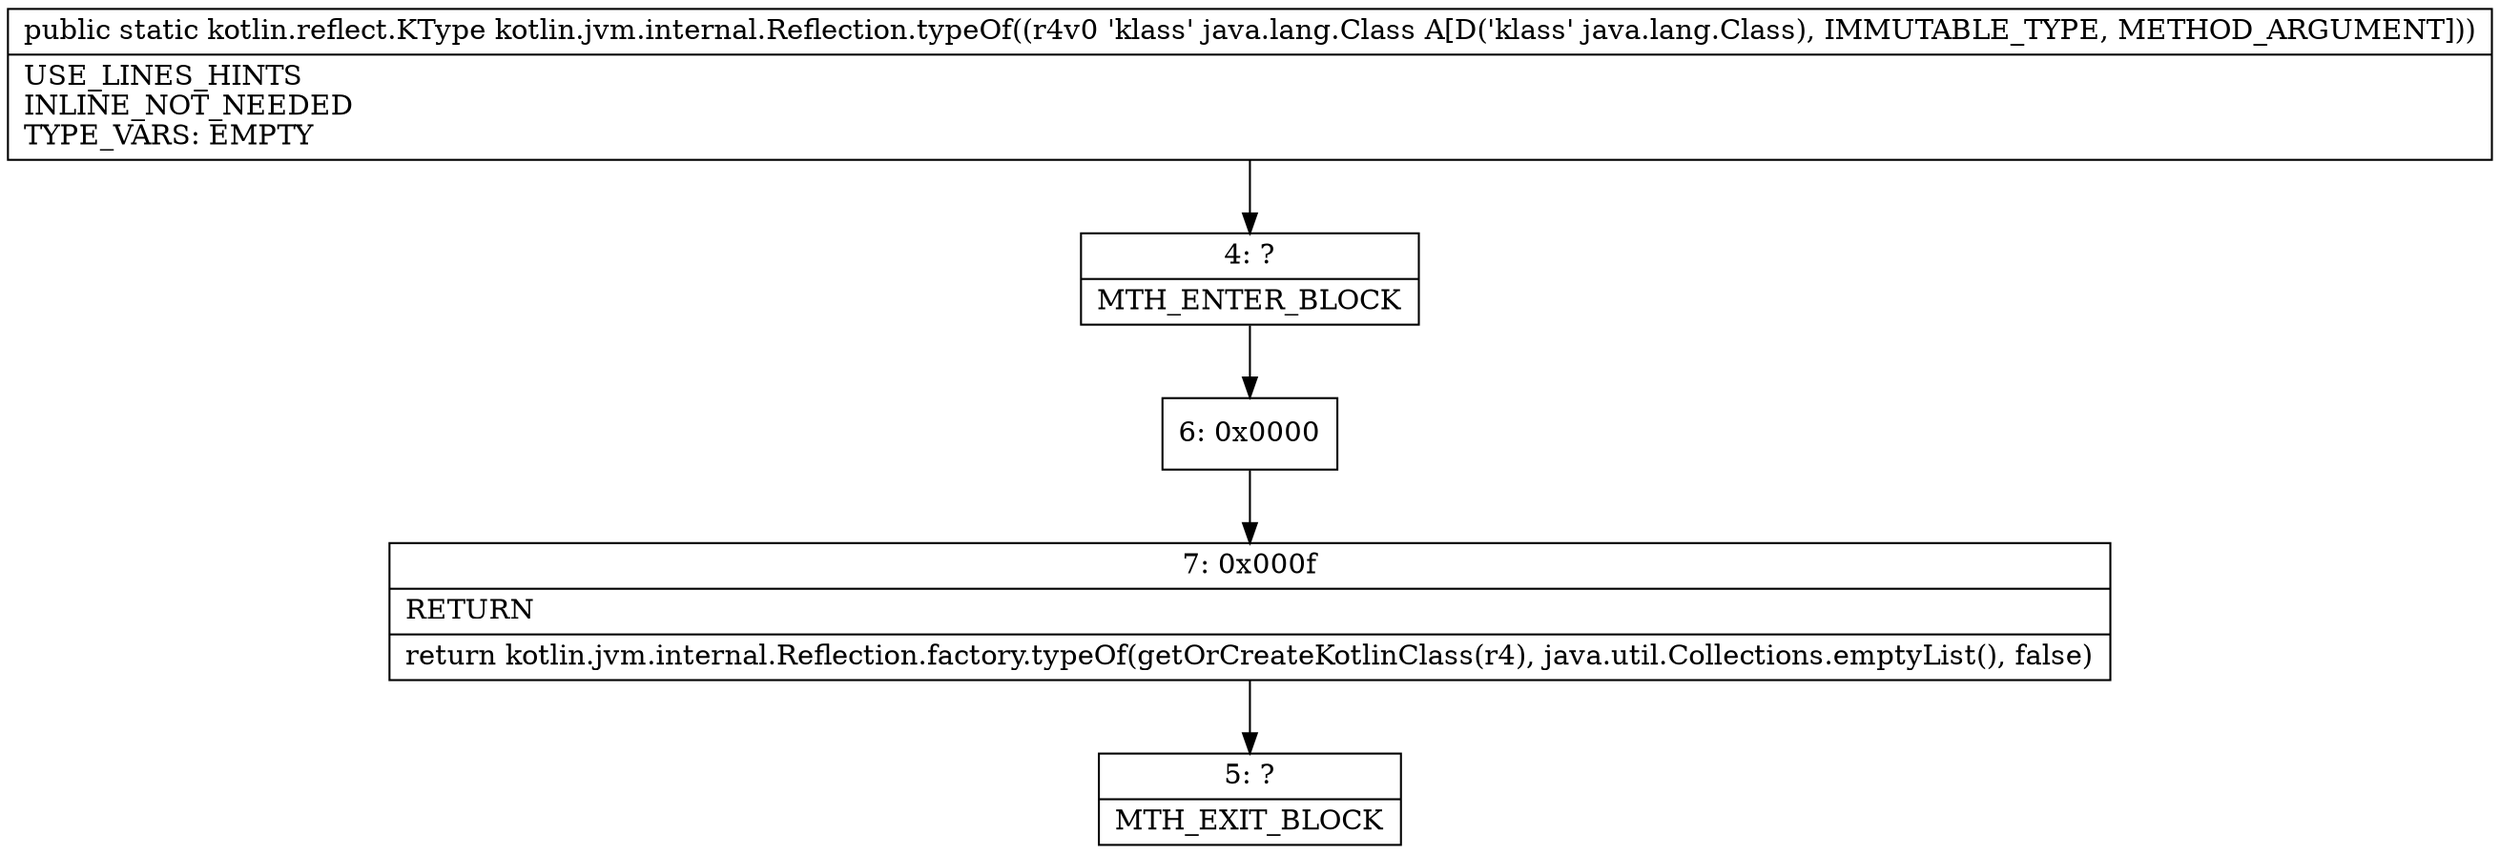 digraph "CFG forkotlin.jvm.internal.Reflection.typeOf(Ljava\/lang\/Class;)Lkotlin\/reflect\/KType;" {
Node_4 [shape=record,label="{4\:\ ?|MTH_ENTER_BLOCK\l}"];
Node_6 [shape=record,label="{6\:\ 0x0000}"];
Node_7 [shape=record,label="{7\:\ 0x000f|RETURN\l|return kotlin.jvm.internal.Reflection.factory.typeOf(getOrCreateKotlinClass(r4), java.util.Collections.emptyList(), false)\l}"];
Node_5 [shape=record,label="{5\:\ ?|MTH_EXIT_BLOCK\l}"];
MethodNode[shape=record,label="{public static kotlin.reflect.KType kotlin.jvm.internal.Reflection.typeOf((r4v0 'klass' java.lang.Class A[D('klass' java.lang.Class), IMMUTABLE_TYPE, METHOD_ARGUMENT]))  | USE_LINES_HINTS\lINLINE_NOT_NEEDED\lTYPE_VARS: EMPTY\l}"];
MethodNode -> Node_4;Node_4 -> Node_6;
Node_6 -> Node_7;
Node_7 -> Node_5;
}

